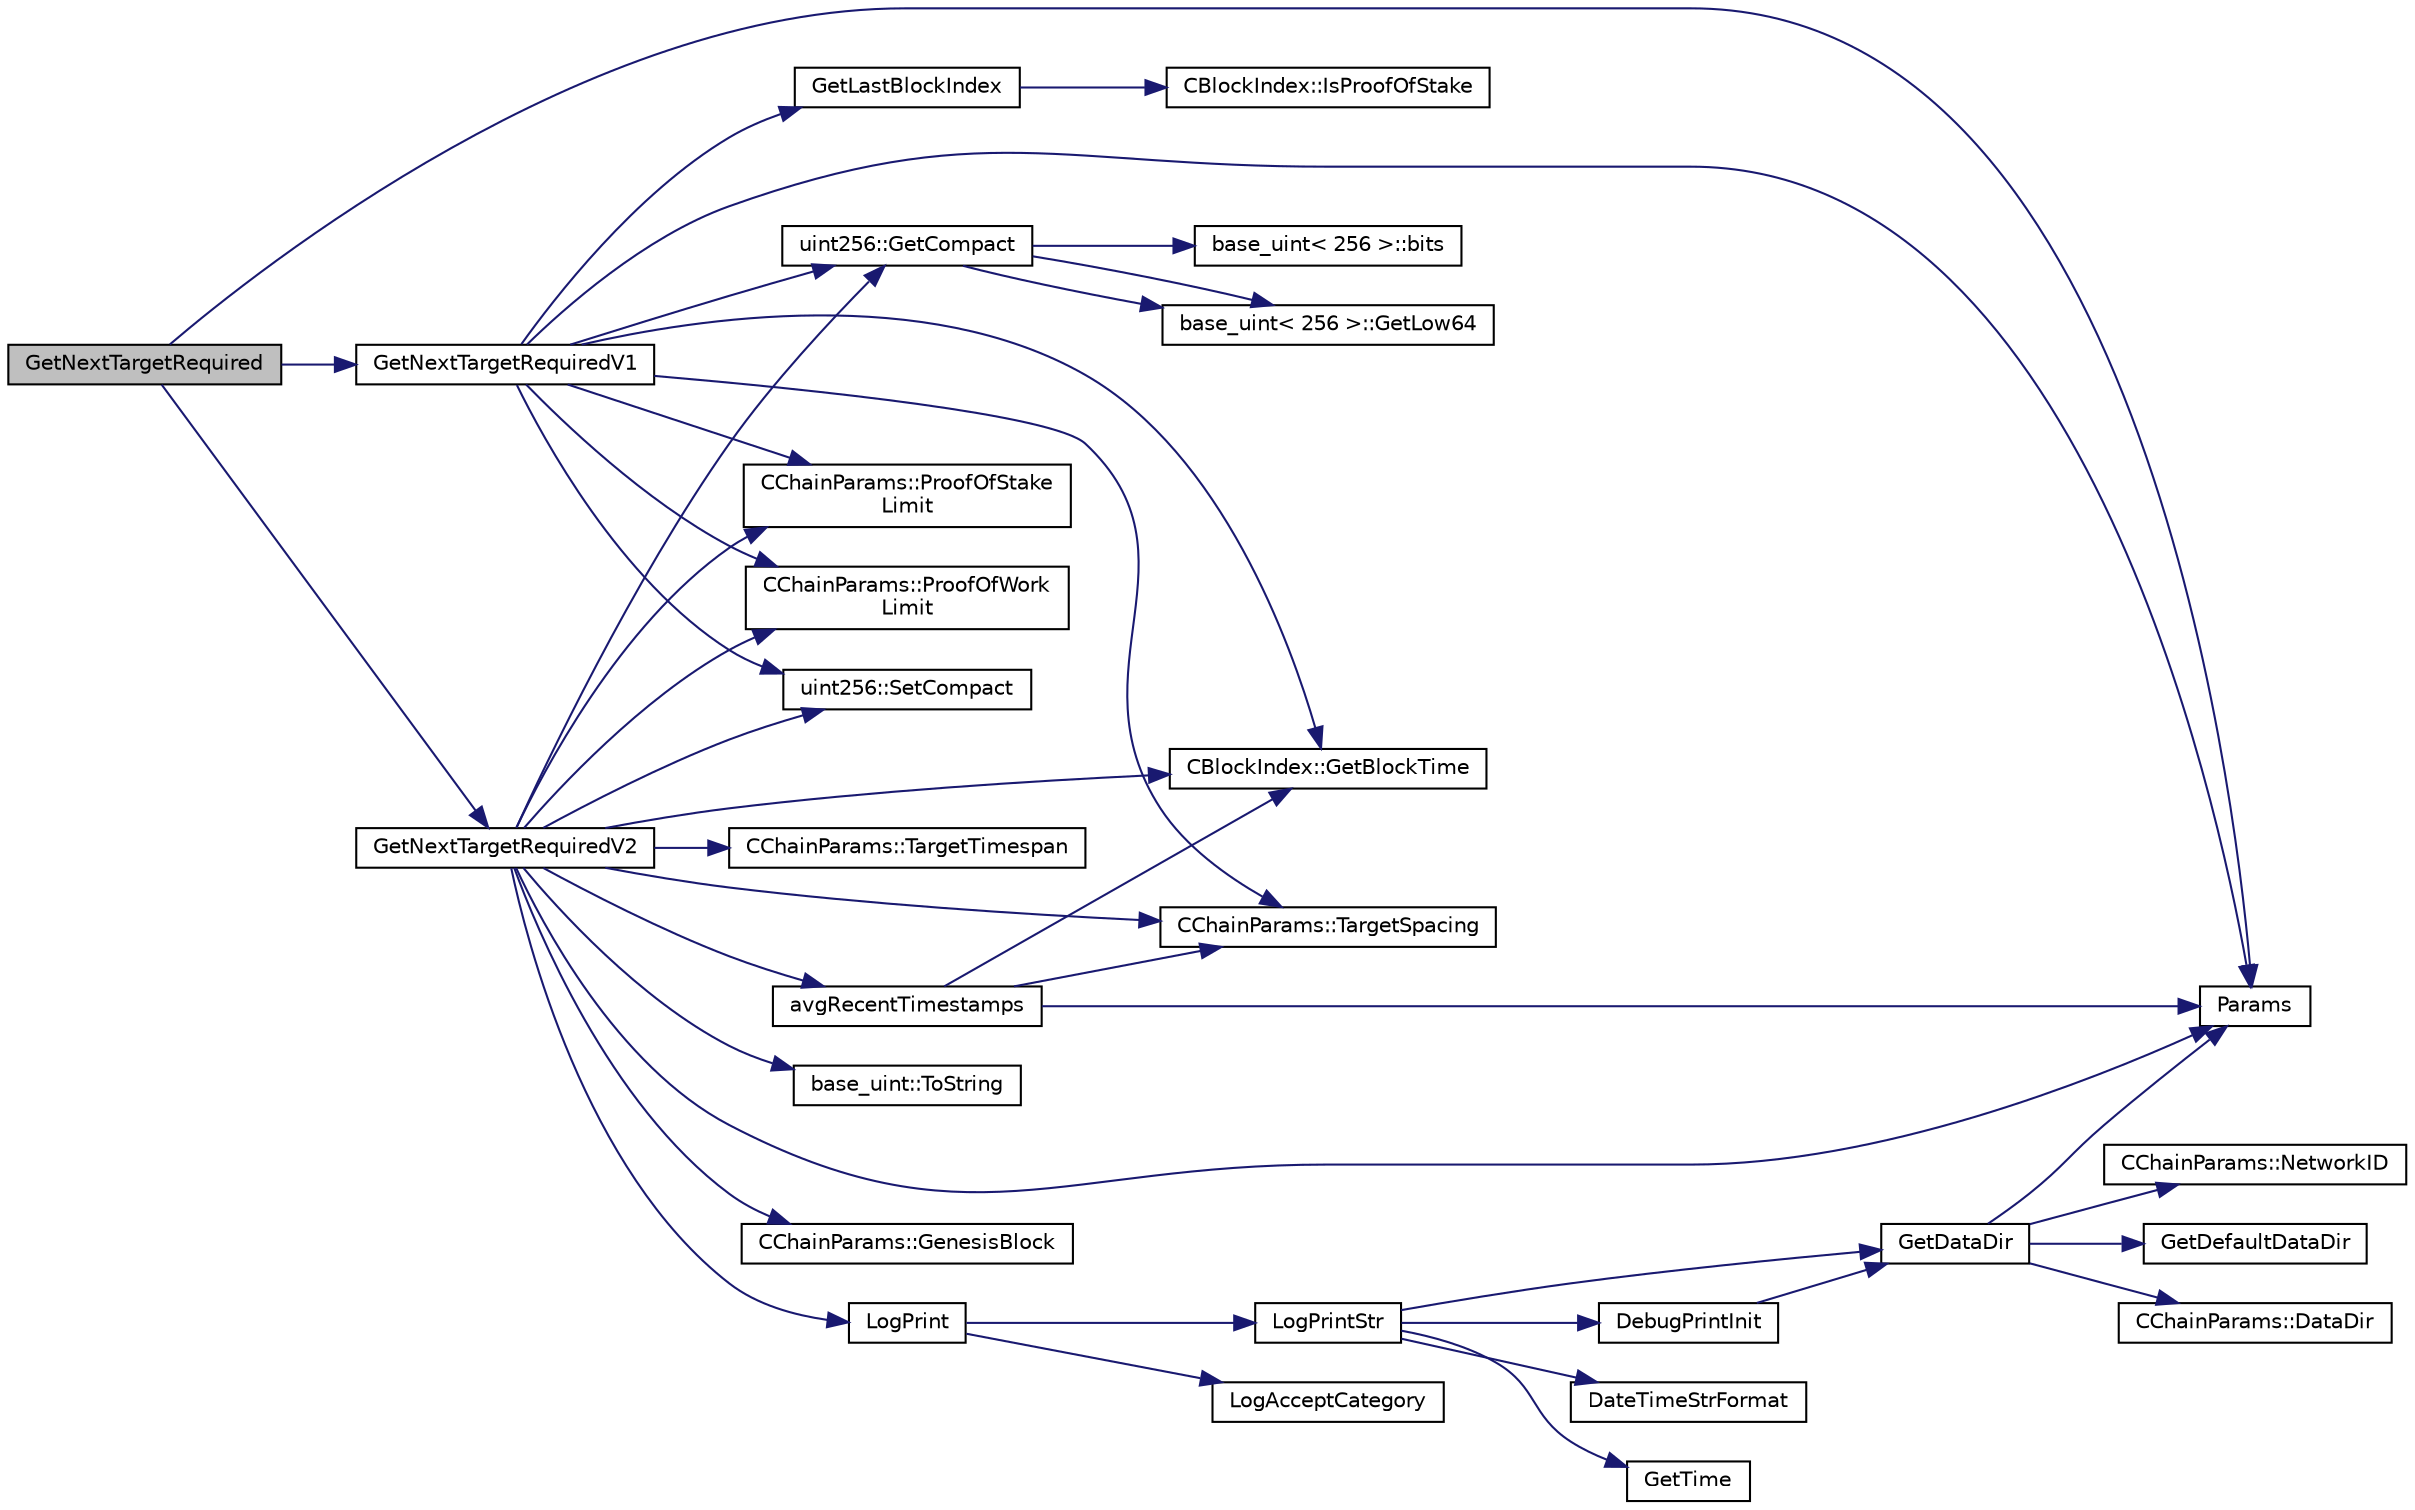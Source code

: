 digraph "GetNextTargetRequired"
{
  edge [fontname="Helvetica",fontsize="10",labelfontname="Helvetica",labelfontsize="10"];
  node [fontname="Helvetica",fontsize="10",shape=record];
  rankdir="LR";
  Node489 [label="GetNextTargetRequired",height=0.2,width=0.4,color="black", fillcolor="grey75", style="filled", fontcolor="black"];
  Node489 -> Node490 [color="midnightblue",fontsize="10",style="solid",fontname="Helvetica"];
  Node490 [label="Params",height=0.2,width=0.4,color="black", fillcolor="white", style="filled",URL="$df/dbf/chainparams_8cpp.html#ace5c5b706d71a324a417dd2db394fd4a",tooltip="Return the currently selected parameters. "];
  Node489 -> Node491 [color="midnightblue",fontsize="10",style="solid",fontname="Helvetica"];
  Node491 [label="GetNextTargetRequiredV1",height=0.2,width=0.4,color="black", fillcolor="white", style="filled",URL="$d1/d08/proofs_8cpp.html#a206d1c747985d51a94cdfc830357114a",tooltip="Calculate difficulty using retarget algorithm V1 by maintaining target. "];
  Node491 -> Node490 [color="midnightblue",fontsize="10",style="solid",fontname="Helvetica"];
  Node491 -> Node492 [color="midnightblue",fontsize="10",style="solid",fontname="Helvetica"];
  Node492 [label="CChainParams::ProofOfStake\lLimit",height=0.2,width=0.4,color="black", fillcolor="white", style="filled",URL="$d1/d4f/class_c_chain_params.html#a0d272ca248d729b840fb331a26a95dff"];
  Node491 -> Node493 [color="midnightblue",fontsize="10",style="solid",fontname="Helvetica"];
  Node493 [label="CChainParams::ProofOfWork\lLimit",height=0.2,width=0.4,color="black", fillcolor="white", style="filled",URL="$d1/d4f/class_c_chain_params.html#af171e47287f097c8753b9581fd3c3c58"];
  Node491 -> Node494 [color="midnightblue",fontsize="10",style="solid",fontname="Helvetica"];
  Node494 [label="uint256::GetCompact",height=0.2,width=0.4,color="black", fillcolor="white", style="filled",URL="$d2/d86/classuint256.html#a62d6d46078edb8cdb742e2430a3b1998"];
  Node494 -> Node495 [color="midnightblue",fontsize="10",style="solid",fontname="Helvetica"];
  Node495 [label="base_uint\< 256 \>::bits",height=0.2,width=0.4,color="black", fillcolor="white", style="filled",URL="$da/df7/classbase__uint.html#afe1eacc0b592cf184ac8ee0446997fbe",tooltip="Returns the position of the highest bit set plus one, or zero if the value is zero. "];
  Node494 -> Node496 [color="midnightblue",fontsize="10",style="solid",fontname="Helvetica"];
  Node496 [label="base_uint\< 256 \>::GetLow64",height=0.2,width=0.4,color="black", fillcolor="white", style="filled",URL="$da/df7/classbase__uint.html#ad8dbf3216dd15a64f1598344ad7a71ea"];
  Node494 -> Node496 [color="midnightblue",fontsize="10",style="solid",fontname="Helvetica"];
  Node491 -> Node497 [color="midnightblue",fontsize="10",style="solid",fontname="Helvetica"];
  Node497 [label="GetLastBlockIndex",height=0.2,width=0.4,color="black", fillcolor="white", style="filled",URL="$df/d0a/main_8cpp.html#a67a2382a391340c12c45961f3b8c66e8"];
  Node497 -> Node498 [color="midnightblue",fontsize="10",style="solid",fontname="Helvetica"];
  Node498 [label="CBlockIndex::IsProofOfStake",height=0.2,width=0.4,color="black", fillcolor="white", style="filled",URL="$d3/dbd/class_c_block_index.html#a2438a891e9d43821c0d99e1bdac56fde"];
  Node491 -> Node499 [color="midnightblue",fontsize="10",style="solid",fontname="Helvetica"];
  Node499 [label="CBlockIndex::GetBlockTime",height=0.2,width=0.4,color="black", fillcolor="white", style="filled",URL="$d3/dbd/class_c_block_index.html#a9fe0d4463c07c466f66252e8eec25f5c"];
  Node491 -> Node500 [color="midnightblue",fontsize="10",style="solid",fontname="Helvetica"];
  Node500 [label="CChainParams::TargetSpacing",height=0.2,width=0.4,color="black", fillcolor="white", style="filled",URL="$d1/d4f/class_c_chain_params.html#a15f2665cd555d316b2f93d842f1975ee"];
  Node491 -> Node501 [color="midnightblue",fontsize="10",style="solid",fontname="Helvetica"];
  Node501 [label="uint256::SetCompact",height=0.2,width=0.4,color="black", fillcolor="white", style="filled",URL="$d2/d86/classuint256.html#a54bc91c8535c43f881bba1fdb11ca7fa",tooltip="The \"compact\" format is a representation of a whole number N using an unsigned 32bit number similar t..."];
  Node489 -> Node502 [color="midnightblue",fontsize="10",style="solid",fontname="Helvetica"];
  Node502 [label="GetNextTargetRequiredV2",height=0.2,width=0.4,color="black", fillcolor="white", style="filled",URL="$d1/d08/proofs_8cpp.html#af2f79935ec3c4e7b1e9ab32ee4da0f06",tooltip="Calculate difficulty using retarget algorithm V2 by maintaining target. "];
  Node502 -> Node490 [color="midnightblue",fontsize="10",style="solid",fontname="Helvetica"];
  Node502 -> Node500 [color="midnightblue",fontsize="10",style="solid",fontname="Helvetica"];
  Node502 -> Node492 [color="midnightblue",fontsize="10",style="solid",fontname="Helvetica"];
  Node502 -> Node493 [color="midnightblue",fontsize="10",style="solid",fontname="Helvetica"];
  Node502 -> Node494 [color="midnightblue",fontsize="10",style="solid",fontname="Helvetica"];
  Node502 -> Node499 [color="midnightblue",fontsize="10",style="solid",fontname="Helvetica"];
  Node502 -> Node503 [color="midnightblue",fontsize="10",style="solid",fontname="Helvetica"];
  Node503 [label="CChainParams::GenesisBlock",height=0.2,width=0.4,color="black", fillcolor="white", style="filled",URL="$d1/d4f/class_c_chain_params.html#abee677792d8f64e9dc766738ca0fbb55"];
  Node502 -> Node504 [color="midnightblue",fontsize="10",style="solid",fontname="Helvetica"];
  Node504 [label="CChainParams::TargetTimespan",height=0.2,width=0.4,color="black", fillcolor="white", style="filled",URL="$d1/d4f/class_c_chain_params.html#a3a3f83ef3c1492eb473756db0a7f6d2d"];
  Node502 -> Node505 [color="midnightblue",fontsize="10",style="solid",fontname="Helvetica"];
  Node505 [label="avgRecentTimestamps",height=0.2,width=0.4,color="black", fillcolor="white", style="filled",URL="$d1/d08/proofs_8cpp.html#a469ea92d4b256cc9b5dba1dfa5dcf06e"];
  Node505 -> Node499 [color="midnightblue",fontsize="10",style="solid",fontname="Helvetica"];
  Node505 -> Node490 [color="midnightblue",fontsize="10",style="solid",fontname="Helvetica"];
  Node505 -> Node500 [color="midnightblue",fontsize="10",style="solid",fontname="Helvetica"];
  Node502 -> Node506 [color="midnightblue",fontsize="10",style="solid",fontname="Helvetica"];
  Node506 [label="LogPrint",height=0.2,width=0.4,color="black", fillcolor="white", style="filled",URL="$d8/d3c/util_8h.html#aab1f837a2366f424bdc996fdf6352171"];
  Node506 -> Node507 [color="midnightblue",fontsize="10",style="solid",fontname="Helvetica"];
  Node507 [label="LogAcceptCategory",height=0.2,width=0.4,color="black", fillcolor="white", style="filled",URL="$d8/d3c/util_8h.html#a343d2a13efe00125f78d25dafb0a8d98"];
  Node506 -> Node508 [color="midnightblue",fontsize="10",style="solid",fontname="Helvetica"];
  Node508 [label="LogPrintStr",height=0.2,width=0.4,color="black", fillcolor="white", style="filled",URL="$d8/d3c/util_8h.html#afd4c3002b2797c0560adddb6af3ca1da"];
  Node508 -> Node509 [color="midnightblue",fontsize="10",style="solid",fontname="Helvetica"];
  Node509 [label="DebugPrintInit",height=0.2,width=0.4,color="black", fillcolor="white", style="filled",URL="$df/d2d/util_8cpp.html#a751ff5f21d880737811136b5e0bcea12"];
  Node509 -> Node510 [color="midnightblue",fontsize="10",style="solid",fontname="Helvetica"];
  Node510 [label="GetDataDir",height=0.2,width=0.4,color="black", fillcolor="white", style="filled",URL="$df/d2d/util_8cpp.html#ab83866a054745d4b30a3948a1b44beba"];
  Node510 -> Node490 [color="midnightblue",fontsize="10",style="solid",fontname="Helvetica"];
  Node510 -> Node511 [color="midnightblue",fontsize="10",style="solid",fontname="Helvetica"];
  Node511 [label="CChainParams::NetworkID",height=0.2,width=0.4,color="black", fillcolor="white", style="filled",URL="$d1/d4f/class_c_chain_params.html#a90dc493ec0c0325c98c3ac06eb99862b"];
  Node510 -> Node512 [color="midnightblue",fontsize="10",style="solid",fontname="Helvetica"];
  Node512 [label="GetDefaultDataDir",height=0.2,width=0.4,color="black", fillcolor="white", style="filled",URL="$df/d2d/util_8cpp.html#ab272995de020a3bcbf743be630e485c6"];
  Node510 -> Node513 [color="midnightblue",fontsize="10",style="solid",fontname="Helvetica"];
  Node513 [label="CChainParams::DataDir",height=0.2,width=0.4,color="black", fillcolor="white", style="filled",URL="$d1/d4f/class_c_chain_params.html#a959488b5d8e6fe62857940b831d73a78"];
  Node508 -> Node510 [color="midnightblue",fontsize="10",style="solid",fontname="Helvetica"];
  Node508 -> Node514 [color="midnightblue",fontsize="10",style="solid",fontname="Helvetica"];
  Node514 [label="DateTimeStrFormat",height=0.2,width=0.4,color="black", fillcolor="white", style="filled",URL="$df/d2d/util_8cpp.html#a749bc6776c8ec72d7c5e4dea56aee415"];
  Node508 -> Node515 [color="midnightblue",fontsize="10",style="solid",fontname="Helvetica"];
  Node515 [label="GetTime",height=0.2,width=0.4,color="black", fillcolor="white", style="filled",URL="$df/d2d/util_8cpp.html#a46fac5fba8ba905b5f9acb364f5d8c6f"];
  Node502 -> Node501 [color="midnightblue",fontsize="10",style="solid",fontname="Helvetica"];
  Node502 -> Node516 [color="midnightblue",fontsize="10",style="solid",fontname="Helvetica"];
  Node516 [label="base_uint::ToString",height=0.2,width=0.4,color="black", fillcolor="white", style="filled",URL="$da/df7/classbase__uint.html#acccba4d9d51a0c36261718ca0cbb293b"];
}
